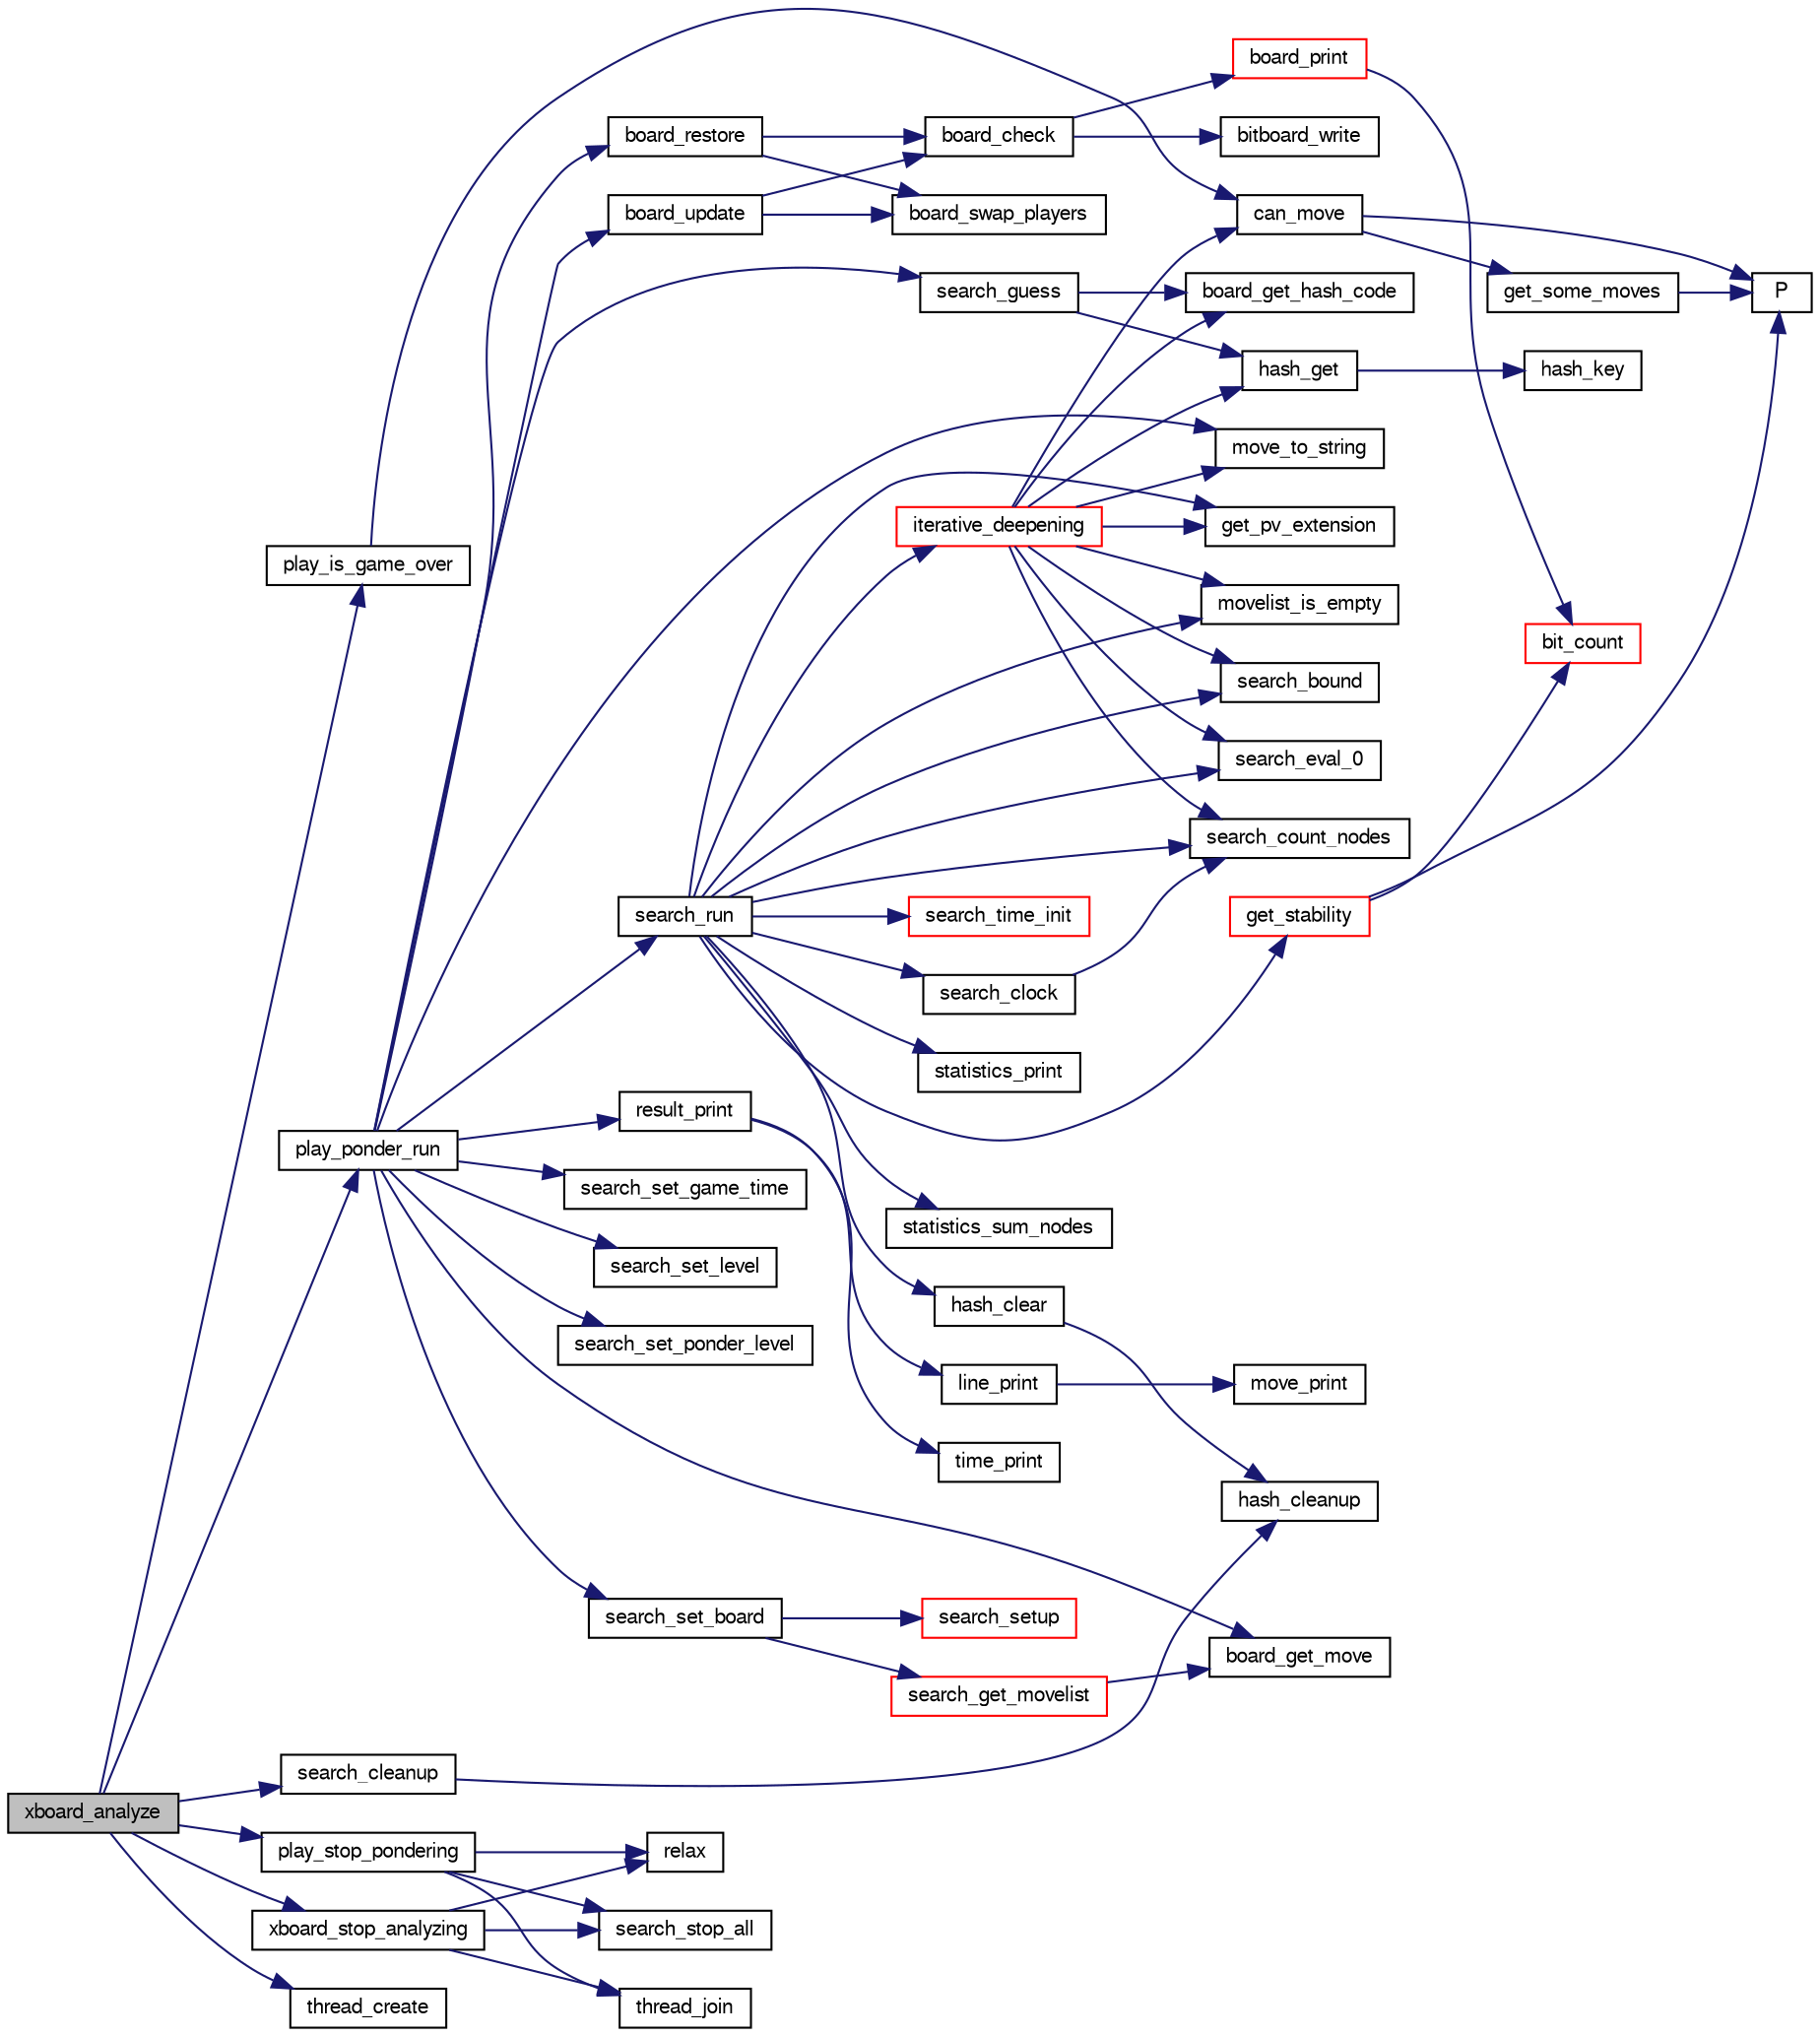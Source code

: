 digraph "xboard_analyze"
{
 // LATEX_PDF_SIZE
  bgcolor="transparent";
  edge [fontname="FreeSans",fontsize="10",labelfontname="FreeSans",labelfontsize="10"];
  node [fontname="FreeSans",fontsize="10",shape=record];
  rankdir="LR";
  Node1 [label="xboard_analyze",height=0.2,width=0.4,color="black", fillcolor="grey75", style="filled", fontcolor="black",tooltip="Analyze."];
  Node1 -> Node2 [color="midnightblue",fontsize="10",style="solid",fontname="FreeSans"];
  Node2 [label="play_is_game_over",height=0.2,width=0.4,color="black",URL="$play_8c.html#ad8fbdebca393fc37414e594b098650b3",tooltip="Check if game is over."];
  Node2 -> Node3 [color="midnightblue",fontsize="10",style="solid",fontname="FreeSans"];
  Node3 [label="can_move",height=0.2,width=0.4,color="black",URL="$board_8c.html#ae1a532d6eaa0e55357d0f4b9cd659b88",tooltip="Check if a player can move."];
  Node3 -> Node4 [color="midnightblue",fontsize="10",style="solid",fontname="FreeSans"];
  Node4 [label="get_some_moves",height=0.2,width=0.4,color="black",URL="$board_8c.html#a5db071e3e4d26a0b7d6425bb6333dd7f",tooltip="Get a part of the moves."];
  Node4 -> Node5 [color="midnightblue",fontsize="10",style="solid",fontname="FreeSans"];
  Node5 [label="P",height=0.2,width=0.4,color="black",URL="$generate__flip_8c.html#a11481f01e169aee1117c83a352c22222",tooltip=" "];
  Node3 -> Node5 [color="midnightblue",fontsize="10",style="solid",fontname="FreeSans"];
  Node1 -> Node6 [color="midnightblue",fontsize="10",style="solid",fontname="FreeSans"];
  Node6 [label="play_ponder_run",height=0.2,width=0.4,color="black",URL="$play_8c.html#a6a826d8e8634b46e269daeed05de785c",tooltip="do ponderation."];
  Node6 -> Node7 [color="midnightblue",fontsize="10",style="solid",fontname="FreeSans"];
  Node7 [label="board_get_move",height=0.2,width=0.4,color="black",URL="$board_8c.html#a3b5748c109770fe228ea15b562c0f113",tooltip="Compute a move."];
  Node6 -> Node8 [color="midnightblue",fontsize="10",style="solid",fontname="FreeSans"];
  Node8 [label="board_restore",height=0.2,width=0.4,color="black",URL="$board_8c.html#a101af447b84baa302b94c56822618f22",tooltip="Restore a board."];
  Node8 -> Node9 [color="midnightblue",fontsize="10",style="solid",fontname="FreeSans"];
  Node9 [label="board_check",height=0.2,width=0.4,color="black",URL="$board_8c.html#a849436f17b60e89ed91f8e5013ed9d04",tooltip="Check board consistency."];
  Node9 -> Node10 [color="midnightblue",fontsize="10",style="solid",fontname="FreeSans"];
  Node10 [label="bitboard_write",height=0.2,width=0.4,color="black",URL="$bit_8c.html#a519b18f67de9b8edbd98f687a13b45f5",tooltip="Print an unsigned long long as a board."];
  Node9 -> Node11 [color="midnightblue",fontsize="10",style="solid",fontname="FreeSans"];
  Node11 [label="board_print",height=0.2,width=0.4,color="red",URL="$board_8c.html#a27ccb92684d9e7194eeb3bc34311ad55",tooltip="Print out the board."];
  Node11 -> Node12 [color="midnightblue",fontsize="10",style="solid",fontname="FreeSans"];
  Node12 [label="bit_count",height=0.2,width=0.4,color="red",URL="$bit_8c.html#a830fec0a90989da1f1900ff609b92167",tooltip="Count the number of bits set to one in an unsigned long long."];
  Node8 -> Node16 [color="midnightblue",fontsize="10",style="solid",fontname="FreeSans"];
  Node16 [label="board_swap_players",height=0.2,width=0.4,color="black",URL="$board_8c.html#a4d389fb0245969a39744349230ce7703",tooltip="Swap players."];
  Node6 -> Node17 [color="midnightblue",fontsize="10",style="solid",fontname="FreeSans"];
  Node17 [label="board_update",height=0.2,width=0.4,color="black",URL="$board_8c.html#a2d24dea46d67d71b1d9fe9f515d8d675",tooltip="Update a board."];
  Node17 -> Node9 [color="midnightblue",fontsize="10",style="solid",fontname="FreeSans"];
  Node17 -> Node16 [color="midnightblue",fontsize="10",style="solid",fontname="FreeSans"];
  Node6 -> Node18 [color="midnightblue",fontsize="10",style="solid",fontname="FreeSans"];
  Node18 [label="move_to_string",height=0.2,width=0.4,color="black",URL="$move_8c.html#a5d61a3318dc80a3171250974a921055d",tooltip="Print out a move."];
  Node6 -> Node19 [color="midnightblue",fontsize="10",style="solid",fontname="FreeSans"];
  Node19 [label="result_print",height=0.2,width=0.4,color="black",URL="$search_8c.html#a67ebbff0df886828d1dd767a949c7a15",tooltip="Print the current search result."];
  Node19 -> Node20 [color="midnightblue",fontsize="10",style="solid",fontname="FreeSans"];
  Node20 [label="line_print",height=0.2,width=0.4,color="black",URL="$move_8c.html#a0ae53ce219676b29cf33f8e7586f75a9",tooltip="Print a move sequence."];
  Node20 -> Node21 [color="midnightblue",fontsize="10",style="solid",fontname="FreeSans"];
  Node21 [label="move_print",height=0.2,width=0.4,color="black",URL="$move_8c.html#a2ec4fa6e50ff377157eddba43ff1d010",tooltip="Print out a move."];
  Node19 -> Node22 [color="midnightblue",fontsize="10",style="solid",fontname="FreeSans"];
  Node22 [label="time_print",height=0.2,width=0.4,color="black",URL="$util_8c.html#a0379cb7b898e08489b0dcda99430ef96",tooltip="Print time as \"D:HH:MM:SS.CC\"."];
  Node6 -> Node23 [color="midnightblue",fontsize="10",style="solid",fontname="FreeSans"];
  Node23 [label="search_guess",height=0.2,width=0.4,color="black",URL="$search_8c.html#a9fa359ba4258797eb3d62436c72a5821",tooltip="Guess the bestmove of a given board."];
  Node23 -> Node24 [color="midnightblue",fontsize="10",style="solid",fontname="FreeSans"];
  Node24 [label="board_get_hash_code",height=0.2,width=0.4,color="black",URL="$board_8c.html#a0e6cff6e714bcb714e2b9b2d7b9fbec6",tooltip="Compute a hash code."];
  Node23 -> Node25 [color="midnightblue",fontsize="10",style="solid",fontname="FreeSans"];
  Node25 [label="hash_get",height=0.2,width=0.4,color="black",URL="$hash-lock-free_8c.html#a6f54ce833279fec9ac110dcce45565ad",tooltip="Find an hash table entry according to the evaluated board hash codes."];
  Node25 -> Node26 [color="midnightblue",fontsize="10",style="solid",fontname="FreeSans"];
  Node26 [label="hash_key",height=0.2,width=0.4,color="black",URL="$hash-lock-free_8c.html#aeafd0b4e6665b357afcff5dd30723c15",tooltip="Transform hash data into a 64 bits key."];
  Node6 -> Node27 [color="midnightblue",fontsize="10",style="solid",fontname="FreeSans"];
  Node27 [label="search_run",height=0.2,width=0.4,color="black",URL="$root_8c.html#ae8b727693fc7a90e504bd8abec158c84",tooltip="Search the bestmove of a given board."];
  Node27 -> Node28 [color="midnightblue",fontsize="10",style="solid",fontname="FreeSans"];
  Node28 [label="get_pv_extension",height=0.2,width=0.4,color="black",URL="$search_8c.html#a7859966133ce35e30a9ffd76093ca1c7",tooltip="Compute the pv_extension."];
  Node27 -> Node29 [color="midnightblue",fontsize="10",style="solid",fontname="FreeSans"];
  Node29 [label="get_stability",height=0.2,width=0.4,color="red",URL="$board_8c.html#a60e2b7416c26d30fd43e091c954d43b8",tooltip="Estimate the stability."];
  Node29 -> Node12 [color="midnightblue",fontsize="10",style="solid",fontname="FreeSans"];
  Node29 -> Node5 [color="midnightblue",fontsize="10",style="solid",fontname="FreeSans"];
  Node27 -> Node32 [color="midnightblue",fontsize="10",style="solid",fontname="FreeSans"];
  Node32 [label="hash_clear",height=0.2,width=0.4,color="black",URL="$hash-lock-free_8c.html#a8e816e06f47bd2f37528bef5ae64cf8d",tooltip="Clear the hashtable."];
  Node32 -> Node33 [color="midnightblue",fontsize="10",style="solid",fontname="FreeSans"];
  Node33 [label="hash_cleanup",height=0.2,width=0.4,color="black",URL="$hash-lock-free_8c.html#aab69792f6f434c8466eca07c469850f1",tooltip="Clear the hashtable."];
  Node27 -> Node34 [color="midnightblue",fontsize="10",style="solid",fontname="FreeSans"];
  Node34 [label="iterative_deepening",height=0.2,width=0.4,color="red",URL="$root_8c.html#a0e77250a21e5f5d70917a5356c22f5f3",tooltip="Iterative deepening."];
  Node34 -> Node24 [color="midnightblue",fontsize="10",style="solid",fontname="FreeSans"];
  Node34 -> Node3 [color="midnightblue",fontsize="10",style="solid",fontname="FreeSans"];
  Node34 -> Node28 [color="midnightblue",fontsize="10",style="solid",fontname="FreeSans"];
  Node34 -> Node25 [color="midnightblue",fontsize="10",style="solid",fontname="FreeSans"];
  Node34 -> Node18 [color="midnightblue",fontsize="10",style="solid",fontname="FreeSans"];
  Node34 -> Node54 [color="midnightblue",fontsize="10",style="solid",fontname="FreeSans"];
  Node54 [label="movelist_is_empty",height=0.2,width=0.4,color="black",URL="$move_8c.html#a13dc373d7c20c99db5dfbc1b70e20d15",tooltip="Check if the list is empty."];
  Node34 -> Node150 [color="midnightblue",fontsize="10",style="solid",fontname="FreeSans"];
  Node150 [label="search_bound",height=0.2,width=0.4,color="black",URL="$root_8c.html#abd96ac683822561d0ca3e2981a6585da",tooltip="bound root scores according to stable squares"];
  Node34 -> Node118 [color="midnightblue",fontsize="10",style="solid",fontname="FreeSans"];
  Node118 [label="search_count_nodes",height=0.2,width=0.4,color="black",URL="$search_8c.html#a66fbe49d1b42845bef2a07d0219a525c",tooltip="Return the number of nodes searched."];
  Node34 -> Node89 [color="midnightblue",fontsize="10",style="solid",fontname="FreeSans"];
  Node89 [label="search_eval_0",height=0.2,width=0.4,color="black",URL="$midgame_8c.html#a35172421197c3d988a7ea86009a777c9",tooltip="evaluate a midgame position with the evaluation function."];
  Node27 -> Node54 [color="midnightblue",fontsize="10",style="solid",fontname="FreeSans"];
  Node27 -> Node150 [color="midnightblue",fontsize="10",style="solid",fontname="FreeSans"];
  Node27 -> Node120 [color="midnightblue",fontsize="10",style="solid",fontname="FreeSans"];
  Node120 [label="search_clock",height=0.2,width=0.4,color="black",URL="$search_8c.html#a5710e38d5c67dd03d99307b442d00a63",tooltip="Return the time spent by the search."];
  Node120 -> Node118 [color="midnightblue",fontsize="10",style="solid",fontname="FreeSans"];
  Node27 -> Node118 [color="midnightblue",fontsize="10",style="solid",fontname="FreeSans"];
  Node27 -> Node89 [color="midnightblue",fontsize="10",style="solid",fontname="FreeSans"];
  Node27 -> Node161 [color="midnightblue",fontsize="10",style="solid",fontname="FreeSans"];
  Node161 [label="search_time_init",height=0.2,width=0.4,color="red",URL="$search_8c.html#a0338bb851c866a94b8451004068fa394",tooltip="Initialize the alloted time."];
  Node27 -> Node162 [color="midnightblue",fontsize="10",style="solid",fontname="FreeSans"];
  Node162 [label="statistics_print",height=0.2,width=0.4,color="black",URL="$stats_8c.html#af15b5cd7664fb5e595189ba085486f45",tooltip="Print statistics."];
  Node27 -> Node163 [color="midnightblue",fontsize="10",style="solid",fontname="FreeSans"];
  Node163 [label="statistics_sum_nodes",height=0.2,width=0.4,color="black",URL="$stats_8c.html#a47fa8a262b1bbac35e09be17c9edda25",tooltip="Cumulate node counts from the last search."];
  Node6 -> Node164 [color="midnightblue",fontsize="10",style="solid",fontname="FreeSans"];
  Node164 [label="search_set_board",height=0.2,width=0.4,color="black",URL="$search_8c.html#a99ecde00b1e5da1b9366b69ec1971568",tooltip="Set the board to analyze."];
  Node164 -> Node112 [color="midnightblue",fontsize="10",style="solid",fontname="FreeSans"];
  Node112 [label="search_get_movelist",height=0.2,width=0.4,color="red",URL="$search_8c.html#a507955218cafd96b85d29981f3ea6f8d",tooltip="Get a list of legal moves."];
  Node112 -> Node7 [color="midnightblue",fontsize="10",style="solid",fontname="FreeSans"];
  Node164 -> Node68 [color="midnightblue",fontsize="10",style="solid",fontname="FreeSans"];
  Node68 [label="search_setup",height=0.2,width=0.4,color="red",URL="$search_8c.html#ad93ea95428d09b19c1491ee9378ad2b3",tooltip="Set up various structure once the board has been set."];
  Node6 -> Node165 [color="midnightblue",fontsize="10",style="solid",fontname="FreeSans"];
  Node165 [label="search_set_game_time",height=0.2,width=0.4,color="black",URL="$search_8c.html#aff1b83c3891eb0c777f3dfc74ce5fb25",tooltip="set time to search."];
  Node6 -> Node166 [color="midnightblue",fontsize="10",style="solid",fontname="FreeSans"];
  Node166 [label="search_set_level",height=0.2,width=0.4,color="black",URL="$search_8c.html#a06bb5a695032b0cc1d8e8ca51e231ad7",tooltip="Set the search level."];
  Node6 -> Node167 [color="midnightblue",fontsize="10",style="solid",fontname="FreeSans"];
  Node167 [label="search_set_ponder_level",height=0.2,width=0.4,color="black",URL="$search_8c.html#ae5c6030d7b48a9afed29213289cc528c",tooltip="Set the search level while pondering."];
  Node1 -> Node168 [color="midnightblue",fontsize="10",style="solid",fontname="FreeSans"];
  Node168 [label="play_stop_pondering",height=0.2,width=0.4,color="black",URL="$play_8c.html#a4a4b7bf94f1ee79c788fbcca3ddc347f",tooltip="Stop pondering."];
  Node168 -> Node169 [color="midnightblue",fontsize="10",style="solid",fontname="FreeSans"];
  Node169 [label="relax",height=0.2,width=0.4,color="black",URL="$util_8c.html#ae20ec7bae5f5bc33f169d416601e2eea",tooltip="sleep for t ms."];
  Node168 -> Node121 [color="midnightblue",fontsize="10",style="solid",fontname="FreeSans"];
  Node121 [label="search_stop_all",height=0.2,width=0.4,color="black",URL="$search_8c.html#ad775910af78c46412b5ee4b8bc887b67",tooltip="Stop the search."];
  Node168 -> Node126 [color="midnightblue",fontsize="10",style="solid",fontname="FreeSans"];
  Node126 [label="thread_join",height=0.2,width=0.4,color="black",URL="$util_8c.html#a52efa84f4cfd49921787886d9543ab64",tooltip="Join a thread."];
  Node1 -> Node170 [color="midnightblue",fontsize="10",style="solid",fontname="FreeSans"];
  Node170 [label="search_cleanup",height=0.2,width=0.4,color="black",URL="$search_8c.html#a7b93f77633c01068248bd9072013981a",tooltip="Clean-up some search data."];
  Node170 -> Node33 [color="midnightblue",fontsize="10",style="solid",fontname="FreeSans"];
  Node1 -> Node171 [color="midnightblue",fontsize="10",style="solid",fontname="FreeSans"];
  Node171 [label="thread_create",height=0.2,width=0.4,color="black",URL="$util_8c.html#a5135c80b00fc096aff7c6b2d89020cc8",tooltip="Create a thread."];
  Node1 -> Node172 [color="midnightblue",fontsize="10",style="solid",fontname="FreeSans"];
  Node172 [label="xboard_stop_analyzing",height=0.2,width=0.4,color="black",URL="$xboard_8c.html#a4b96eb470a3f6f0a052df69513157265",tooltip="Stop analyzing."];
  Node172 -> Node169 [color="midnightblue",fontsize="10",style="solid",fontname="FreeSans"];
  Node172 -> Node121 [color="midnightblue",fontsize="10",style="solid",fontname="FreeSans"];
  Node172 -> Node126 [color="midnightblue",fontsize="10",style="solid",fontname="FreeSans"];
}
